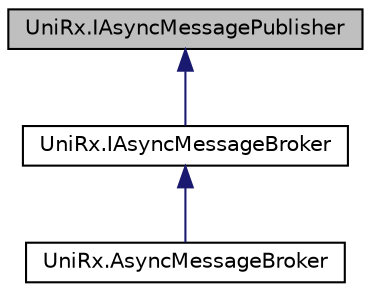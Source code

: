 digraph "UniRx.IAsyncMessagePublisher"
{
 // LATEX_PDF_SIZE
  edge [fontname="Helvetica",fontsize="10",labelfontname="Helvetica",labelfontsize="10"];
  node [fontname="Helvetica",fontsize="10",shape=record];
  Node1 [label="UniRx.IAsyncMessagePublisher",height=0.2,width=0.4,color="black", fillcolor="grey75", style="filled", fontcolor="black",tooltip=" "];
  Node1 -> Node2 [dir="back",color="midnightblue",fontsize="10",style="solid",fontname="Helvetica"];
  Node2 [label="UniRx.IAsyncMessageBroker",height=0.2,width=0.4,color="black", fillcolor="white", style="filled",URL="$interface_uni_rx_1_1_i_async_message_broker.html",tooltip=" "];
  Node2 -> Node3 [dir="back",color="midnightblue",fontsize="10",style="solid",fontname="Helvetica"];
  Node3 [label="UniRx.AsyncMessageBroker",height=0.2,width=0.4,color="black", fillcolor="white", style="filled",URL="$class_uni_rx_1_1_async_message_broker.html",tooltip="In-Memory PubSub filtered by Type."];
}
